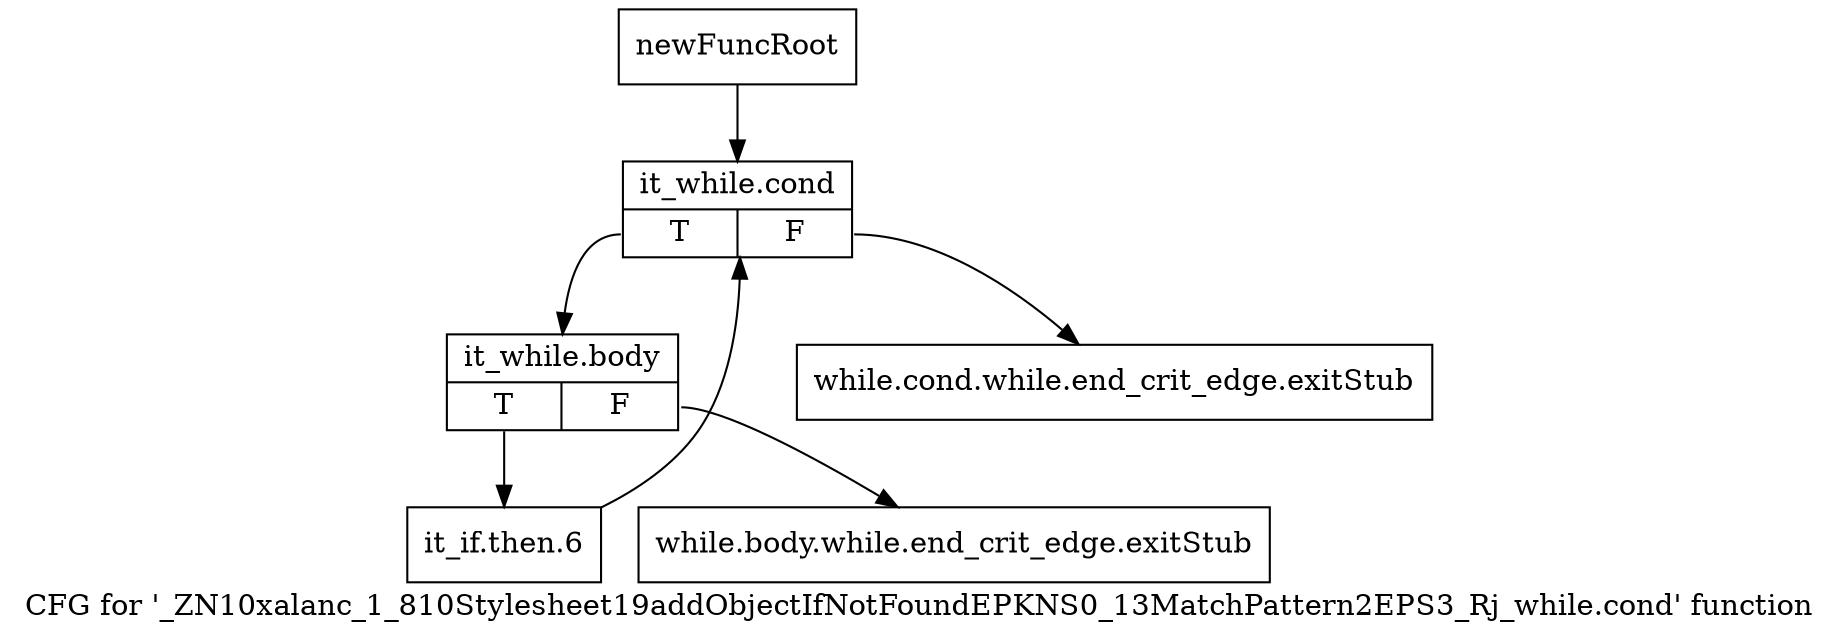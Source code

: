 digraph "CFG for '_ZN10xalanc_1_810Stylesheet19addObjectIfNotFoundEPKNS0_13MatchPattern2EPS3_Rj_while.cond' function" {
	label="CFG for '_ZN10xalanc_1_810Stylesheet19addObjectIfNotFoundEPKNS0_13MatchPattern2EPS3_Rj_while.cond' function";

	Node0x9ffca80 [shape=record,label="{newFuncRoot}"];
	Node0x9ffca80 -> Node0x9ffcb70;
	Node0x9ffcad0 [shape=record,label="{while.cond.while.end_crit_edge.exitStub}"];
	Node0x9ffcb20 [shape=record,label="{while.body.while.end_crit_edge.exitStub}"];
	Node0x9ffcb70 [shape=record,label="{it_while.cond|{<s0>T|<s1>F}}"];
	Node0x9ffcb70:s0 -> Node0x9ffcbc0;
	Node0x9ffcb70:s1 -> Node0x9ffcad0;
	Node0x9ffcbc0 [shape=record,label="{it_while.body|{<s0>T|<s1>F}}"];
	Node0x9ffcbc0:s0 -> Node0x9ffcc10;
	Node0x9ffcbc0:s1 -> Node0x9ffcb20;
	Node0x9ffcc10 [shape=record,label="{it_if.then.6}"];
	Node0x9ffcc10 -> Node0x9ffcb70;
}
